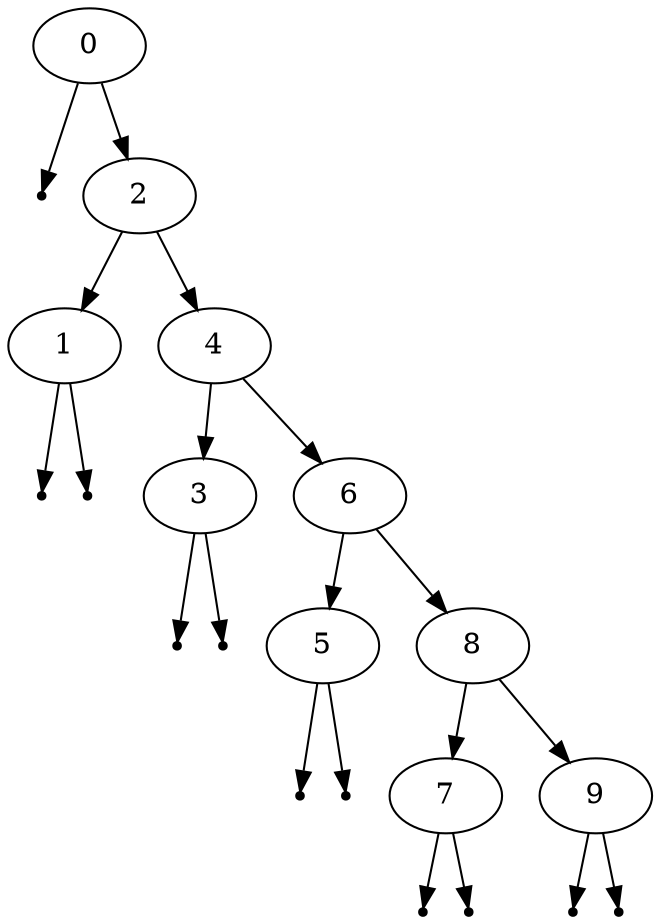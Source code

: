 digraph BST {
  0 -> null_0_left
  0 -> 2
  null_0_left [shape=point]
  2 -> 1
  2 -> 4
  1 -> null_1_left
  1 -> null_1_right
  null_1_left [shape=point]
  null_1_right [shape=point]
  4 -> 3
  4 -> 6
  3 -> null_3_left
  3 -> null_3_right
  null_3_left [shape=point]
  null_3_right [shape=point]
  6 -> 5
  6 -> 8
  5 -> null_5_left
  5 -> null_5_right
  null_5_left [shape=point]
  null_5_right [shape=point]
  8 -> 7
  8 -> 9
  7 -> null_7_left
  7 -> null_7_right
  null_7_left [shape=point]
  null_7_right [shape=point]
  9 -> null_9_left
  9 -> null_9_right
  null_9_left [shape=point]
  null_9_right [shape=point]
}
